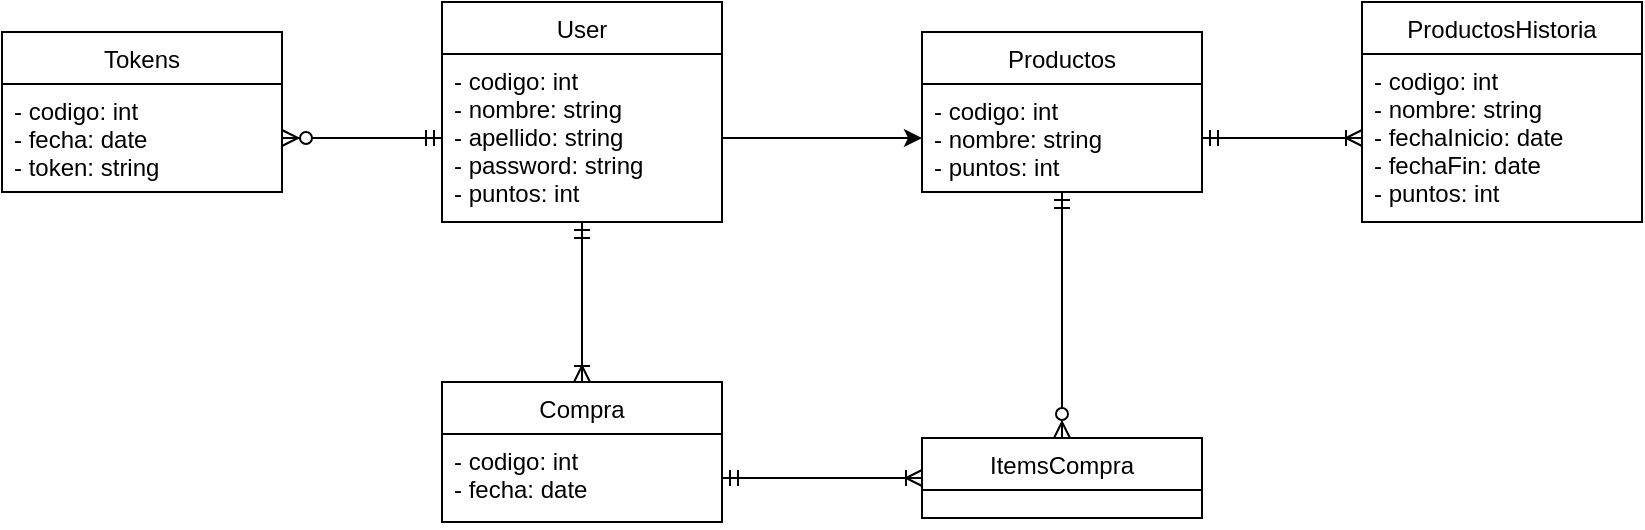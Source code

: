 <mxfile version="14.6.3" type="device"><diagram id="NWS9e5jxamWihvx0-XGO" name="Page-1"><mxGraphModel dx="868" dy="482" grid="1" gridSize="10" guides="1" tooltips="1" connect="1" arrows="1" fold="1" page="1" pageScale="1" pageWidth="850" pageHeight="1100" math="0" shadow="0"><root><mxCell id="0"/><mxCell id="1" parent="0"/><mxCell id="omBsB2fd5vuXAo0rn9ZL-2" value="User" style="swimlane;fontStyle=0;childLayout=stackLayout;horizontal=1;startSize=26;fillColor=none;horizontalStack=0;resizeParent=1;resizeParentMax=0;resizeLast=0;collapsible=1;marginBottom=0;" vertex="1" parent="1"><mxGeometry x="240" y="60" width="140" height="110" as="geometry"/></mxCell><mxCell id="omBsB2fd5vuXAo0rn9ZL-3" value="- codigo: int&#10;- nombre: string&#10;- apellido: string&#10;- password: string&#10;- puntos: int" style="text;strokeColor=none;fillColor=none;align=left;verticalAlign=top;spacingLeft=4;spacingRight=4;overflow=hidden;rotatable=0;points=[[0,0.5],[1,0.5]];portConstraint=eastwest;" vertex="1" parent="omBsB2fd5vuXAo0rn9ZL-2"><mxGeometry y="26" width="140" height="84" as="geometry"/></mxCell><mxCell id="omBsB2fd5vuXAo0rn9ZL-9" style="edgeStyle=orthogonalEdgeStyle;rounded=0;orthogonalLoop=1;jettySize=auto;html=1;exitX=0.5;exitY=0;exitDx=0;exitDy=0;endArrow=ERmandOne;endFill=0;startArrow=ERoneToMany;startFill=0;" edge="1" parent="1" source="omBsB2fd5vuXAo0rn9ZL-7" target="omBsB2fd5vuXAo0rn9ZL-2"><mxGeometry relative="1" as="geometry"/></mxCell><mxCell id="omBsB2fd5vuXAo0rn9ZL-7" value="Compra" style="swimlane;fontStyle=0;childLayout=stackLayout;horizontal=1;startSize=26;fillColor=none;horizontalStack=0;resizeParent=1;resizeParentMax=0;resizeLast=0;collapsible=1;marginBottom=0;" vertex="1" parent="1"><mxGeometry x="240" y="250" width="140" height="70" as="geometry"/></mxCell><mxCell id="omBsB2fd5vuXAo0rn9ZL-8" value="- codigo: int&#10;- fecha: date" style="text;strokeColor=none;fillColor=none;align=left;verticalAlign=top;spacingLeft=4;spacingRight=4;overflow=hidden;rotatable=0;points=[[0,0.5],[1,0.5]];portConstraint=eastwest;" vertex="1" parent="omBsB2fd5vuXAo0rn9ZL-7"><mxGeometry y="26" width="140" height="44" as="geometry"/></mxCell><mxCell id="omBsB2fd5vuXAo0rn9ZL-15" style="edgeStyle=orthogonalEdgeStyle;rounded=0;orthogonalLoop=1;jettySize=auto;html=1;exitX=0.5;exitY=0;exitDx=0;exitDy=0;startArrow=ERzeroToMany;startFill=1;endArrow=ERmandOne;endFill=0;" edge="1" parent="1" source="omBsB2fd5vuXAo0rn9ZL-10" target="omBsB2fd5vuXAo0rn9ZL-13"><mxGeometry relative="1" as="geometry"/></mxCell><mxCell id="omBsB2fd5vuXAo0rn9ZL-10" value="ItemsCompra" style="swimlane;fontStyle=0;childLayout=stackLayout;horizontal=1;startSize=26;fillColor=none;horizontalStack=0;resizeParent=1;resizeParentMax=0;resizeLast=0;collapsible=1;marginBottom=0;" vertex="1" parent="1"><mxGeometry x="480" y="278" width="140" height="40" as="geometry"/></mxCell><mxCell id="omBsB2fd5vuXAo0rn9ZL-12" style="edgeStyle=orthogonalEdgeStyle;rounded=0;orthogonalLoop=1;jettySize=auto;html=1;exitX=1;exitY=0.5;exitDx=0;exitDy=0;startArrow=ERmandOne;startFill=0;endArrow=ERoneToMany;endFill=0;" edge="1" parent="1" source="omBsB2fd5vuXAo0rn9ZL-8" target="omBsB2fd5vuXAo0rn9ZL-10"><mxGeometry relative="1" as="geometry"/></mxCell><mxCell id="omBsB2fd5vuXAo0rn9ZL-13" value="Productos" style="swimlane;fontStyle=0;childLayout=stackLayout;horizontal=1;startSize=26;fillColor=none;horizontalStack=0;resizeParent=1;resizeParentMax=0;resizeLast=0;collapsible=1;marginBottom=0;" vertex="1" parent="1"><mxGeometry x="480" y="75" width="140" height="80" as="geometry"/></mxCell><mxCell id="omBsB2fd5vuXAo0rn9ZL-14" value="- codigo: int&#10;- nombre: string&#10;- puntos: int" style="text;strokeColor=none;fillColor=none;align=left;verticalAlign=top;spacingLeft=4;spacingRight=4;overflow=hidden;rotatable=0;points=[[0,0.5],[1,0.5]];portConstraint=eastwest;" vertex="1" parent="omBsB2fd5vuXAo0rn9ZL-13"><mxGeometry y="26" width="140" height="54" as="geometry"/></mxCell><mxCell id="omBsB2fd5vuXAo0rn9ZL-17" style="edgeStyle=orthogonalEdgeStyle;rounded=0;orthogonalLoop=1;jettySize=auto;html=1;exitX=1;exitY=0.5;exitDx=0;exitDy=0;" edge="1" parent="1" source="omBsB2fd5vuXAo0rn9ZL-3" target="omBsB2fd5vuXAo0rn9ZL-14"><mxGeometry relative="1" as="geometry"/></mxCell><mxCell id="omBsB2fd5vuXAo0rn9ZL-18" value="ProductosHistoria" style="swimlane;fontStyle=0;childLayout=stackLayout;horizontal=1;startSize=26;fillColor=none;horizontalStack=0;resizeParent=1;resizeParentMax=0;resizeLast=0;collapsible=1;marginBottom=0;" vertex="1" parent="1"><mxGeometry x="700" y="60" width="140" height="110" as="geometry"/></mxCell><mxCell id="omBsB2fd5vuXAo0rn9ZL-19" value="- codigo: int&#10;- nombre: string&#10;- fechaInicio: date&#10;- fechaFin: date&#10;- puntos: int" style="text;strokeColor=none;fillColor=none;align=left;verticalAlign=top;spacingLeft=4;spacingRight=4;overflow=hidden;rotatable=0;points=[[0,0.5],[1,0.5]];portConstraint=eastwest;" vertex="1" parent="omBsB2fd5vuXAo0rn9ZL-18"><mxGeometry y="26" width="140" height="84" as="geometry"/></mxCell><mxCell id="omBsB2fd5vuXAo0rn9ZL-20" style="edgeStyle=orthogonalEdgeStyle;rounded=0;orthogonalLoop=1;jettySize=auto;html=1;exitX=1;exitY=0.5;exitDx=0;exitDy=0;startArrow=ERmandOne;startFill=0;endArrow=ERoneToMany;endFill=0;" edge="1" parent="1" source="omBsB2fd5vuXAo0rn9ZL-14" target="omBsB2fd5vuXAo0rn9ZL-19"><mxGeometry relative="1" as="geometry"/></mxCell><mxCell id="omBsB2fd5vuXAo0rn9ZL-21" value="Tokens" style="swimlane;fontStyle=0;childLayout=stackLayout;horizontal=1;startSize=26;fillColor=none;horizontalStack=0;resizeParent=1;resizeParentMax=0;resizeLast=0;collapsible=1;marginBottom=0;" vertex="1" parent="1"><mxGeometry x="20" y="75" width="140" height="80" as="geometry"/></mxCell><mxCell id="omBsB2fd5vuXAo0rn9ZL-22" value="- codigo: int&#10;- fecha: date&#10;- token: string" style="text;strokeColor=none;fillColor=none;align=left;verticalAlign=top;spacingLeft=4;spacingRight=4;overflow=hidden;rotatable=0;points=[[0,0.5],[1,0.5]];portConstraint=eastwest;" vertex="1" parent="omBsB2fd5vuXAo0rn9ZL-21"><mxGeometry y="26" width="140" height="54" as="geometry"/></mxCell><mxCell id="omBsB2fd5vuXAo0rn9ZL-23" style="rounded=0;orthogonalLoop=1;jettySize=auto;html=1;exitX=0;exitY=0.5;exitDx=0;exitDy=0;startArrow=ERmandOne;startFill=0;endArrow=ERzeroToMany;endFill=1;" edge="1" parent="1" source="omBsB2fd5vuXAo0rn9ZL-3" target="omBsB2fd5vuXAo0rn9ZL-22"><mxGeometry relative="1" as="geometry"/></mxCell></root></mxGraphModel></diagram></mxfile>